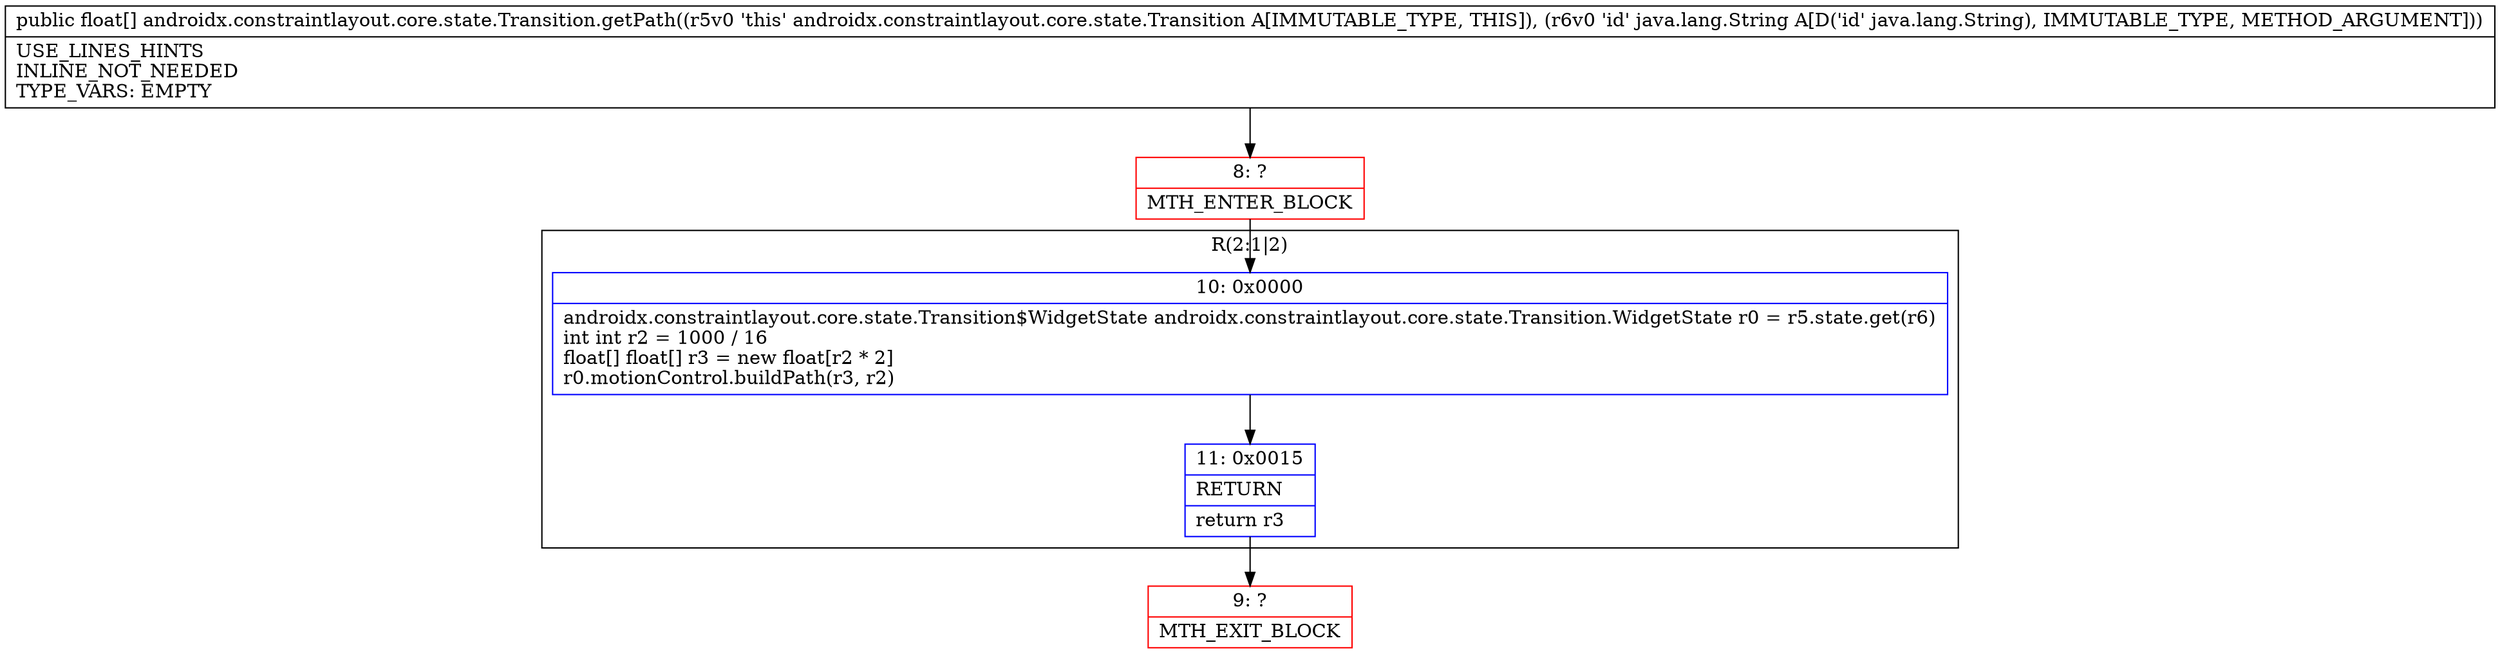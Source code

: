 digraph "CFG forandroidx.constraintlayout.core.state.Transition.getPath(Ljava\/lang\/String;)[F" {
subgraph cluster_Region_1381486853 {
label = "R(2:1|2)";
node [shape=record,color=blue];
Node_10 [shape=record,label="{10\:\ 0x0000|androidx.constraintlayout.core.state.Transition$WidgetState androidx.constraintlayout.core.state.Transition.WidgetState r0 = r5.state.get(r6)\lint int r2 = 1000 \/ 16\lfloat[] float[] r3 = new float[r2 * 2]\lr0.motionControl.buildPath(r3, r2)\l}"];
Node_11 [shape=record,label="{11\:\ 0x0015|RETURN\l|return r3\l}"];
}
Node_8 [shape=record,color=red,label="{8\:\ ?|MTH_ENTER_BLOCK\l}"];
Node_9 [shape=record,color=red,label="{9\:\ ?|MTH_EXIT_BLOCK\l}"];
MethodNode[shape=record,label="{public float[] androidx.constraintlayout.core.state.Transition.getPath((r5v0 'this' androidx.constraintlayout.core.state.Transition A[IMMUTABLE_TYPE, THIS]), (r6v0 'id' java.lang.String A[D('id' java.lang.String), IMMUTABLE_TYPE, METHOD_ARGUMENT]))  | USE_LINES_HINTS\lINLINE_NOT_NEEDED\lTYPE_VARS: EMPTY\l}"];
MethodNode -> Node_8;Node_10 -> Node_11;
Node_11 -> Node_9;
Node_8 -> Node_10;
}

